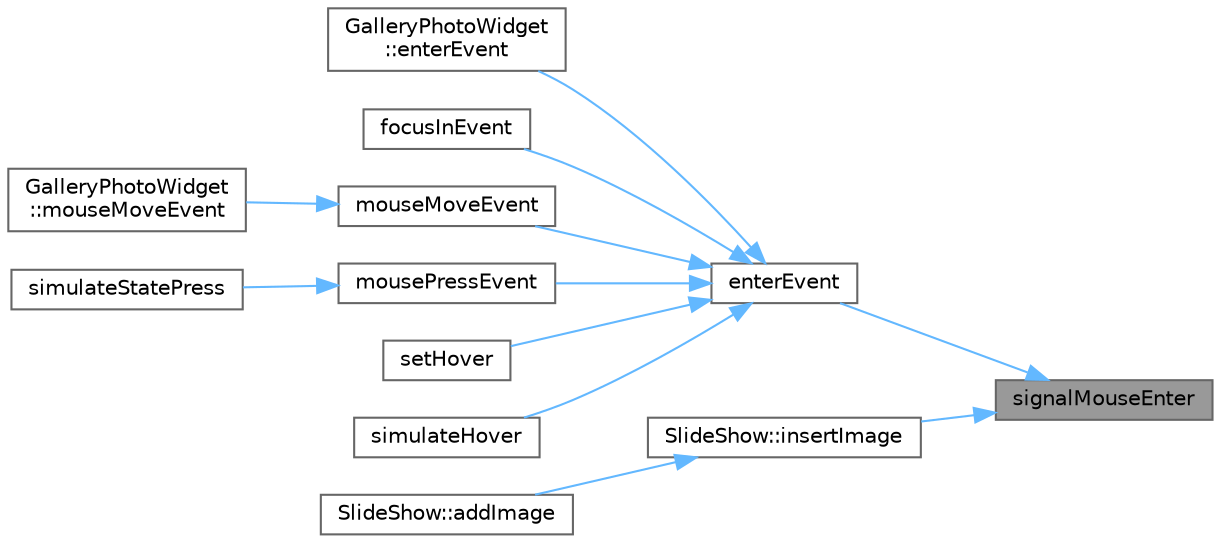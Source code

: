 digraph "signalMouseEnter"
{
 // LATEX_PDF_SIZE
  bgcolor="transparent";
  edge [fontname=Helvetica,fontsize=10,labelfontname=Helvetica,labelfontsize=10];
  node [fontname=Helvetica,fontsize=10,shape=box,height=0.2,width=0.4];
  rankdir="RL";
  Node1 [id="Node000001",label="signalMouseEnter",height=0.2,width=0.4,color="gray40", fillcolor="grey60", style="filled", fontcolor="black",tooltip="鼠标进入"];
  Node1 -> Node2 [id="edge1_Node000001_Node000002",dir="back",color="steelblue1",style="solid",tooltip=" "];
  Node2 [id="Node000002",label="enterEvent",height=0.2,width=0.4,color="grey40", fillcolor="white", style="filled",URL="$class_interactive_button_base.html#ae30868492e047dc485c73e92d33a0b1d",tooltip="鼠标进入事件"];
  Node2 -> Node3 [id="edge2_Node000002_Node000003",dir="back",color="steelblue1",style="solid",tooltip=" "];
  Node3 [id="Node000003",label="GalleryPhotoWidget\l::enterEvent",height=0.2,width=0.4,color="grey40", fillcolor="white", style="filled",URL="$class_gallery_photo_widget.html#ae30868492e047dc485c73e92d33a0b1d",tooltip="鼠标进入事件，启用阴影效果"];
  Node2 -> Node4 [id="edge3_Node000002_Node000004",dir="back",color="steelblue1",style="solid",tooltip=" "];
  Node4 [id="Node000004",label="focusInEvent",height=0.2,width=0.4,color="grey40", fillcolor="white", style="filled",URL="$class_interactive_button_base.html#abe839d2e8f13054e4eaf762f8ec98e50",tooltip="获得焦点事件"];
  Node2 -> Node5 [id="edge4_Node000002_Node000005",dir="back",color="steelblue1",style="solid",tooltip=" "];
  Node5 [id="Node000005",label="mouseMoveEvent",height=0.2,width=0.4,color="grey40", fillcolor="white", style="filled",URL="$class_interactive_button_base.html#a4d538d95963e25c7a27250e441321d72",tooltip="鼠标移动事件"];
  Node5 -> Node6 [id="edge5_Node000005_Node000006",dir="back",color="steelblue1",style="solid",tooltip=" "];
  Node6 [id="Node000006",label="GalleryPhotoWidget\l::mouseMoveEvent",height=0.2,width=0.4,color="grey40", fillcolor="white", style="filled",URL="$class_gallery_photo_widget.html#a4d538d95963e25c7a27250e441321d72",tooltip="鼠标移动事件，处理标题颜色变化"];
  Node2 -> Node7 [id="edge6_Node000002_Node000007",dir="back",color="steelblue1",style="solid",tooltip=" "];
  Node7 [id="Node000007",label="mousePressEvent",height=0.2,width=0.4,color="grey40", fillcolor="white", style="filled",URL="$class_interactive_button_base.html#a7523c71b2bf60975302287ec8923f80e",tooltip="鼠标按下事件"];
  Node7 -> Node8 [id="edge7_Node000007_Node000008",dir="back",color="steelblue1",style="solid",tooltip=" "];
  Node8 [id="Node000008",label="simulateStatePress",height=0.2,width=0.4,color="grey40", fillcolor="white", style="filled",URL="$class_interactive_button_base.html#a36feb440c8c3ad3d14be7e3bc6783216",tooltip="模拟按下状态"];
  Node2 -> Node9 [id="edge8_Node000002_Node000009",dir="back",color="steelblue1",style="solid",tooltip=" "];
  Node9 [id="Node000009",label="setHover",height=0.2,width=0.4,color="grey40", fillcolor="white", style="filled",URL="$class_interactive_button_base.html#a9854bb634634e21c083d3b0f617c09a2",tooltip="模拟悬浮状态"];
  Node2 -> Node10 [id="edge9_Node000002_Node000010",dir="back",color="steelblue1",style="solid",tooltip=" "];
  Node10 [id="Node000010",label="simulateHover",height=0.2,width=0.4,color="grey40", fillcolor="white", style="filled",URL="$class_interactive_button_base.html#a4f1950a9b78331a1cce8846ac293d508",tooltip="模拟悬浮状态"];
  Node1 -> Node11 [id="edge10_Node000001_Node000011",dir="back",color="steelblue1",style="solid",tooltip=" "];
  Node11 [id="Node000011",label="SlideShow::insertImage",height=0.2,width=0.4,color="grey40", fillcolor="white", style="filled",URL="$class_slide_show.html#a7f477b9e72be27892e5e3bef86d5687e",tooltip="插入图片"];
  Node11 -> Node12 [id="edge11_Node000011_Node000012",dir="back",color="steelblue1",style="solid",tooltip=" "];
  Node12 [id="Node000012",label="SlideShow::addImage",height=0.2,width=0.4,color="grey40", fillcolor="white", style="filled",URL="$class_slide_show.html#a4f192b96ac5c37010bd4fc620221cdfb",tooltip="添加图片"];
}
